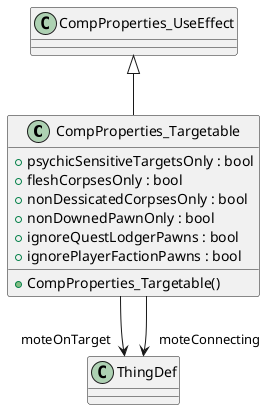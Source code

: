 @startuml
class CompProperties_Targetable {
    + psychicSensitiveTargetsOnly : bool
    + fleshCorpsesOnly : bool
    + nonDessicatedCorpsesOnly : bool
    + nonDownedPawnOnly : bool
    + ignoreQuestLodgerPawns : bool
    + ignorePlayerFactionPawns : bool
    + CompProperties_Targetable()
}
CompProperties_UseEffect <|-- CompProperties_Targetable
CompProperties_Targetable --> "moteOnTarget" ThingDef
CompProperties_Targetable --> "moteConnecting" ThingDef
@enduml
